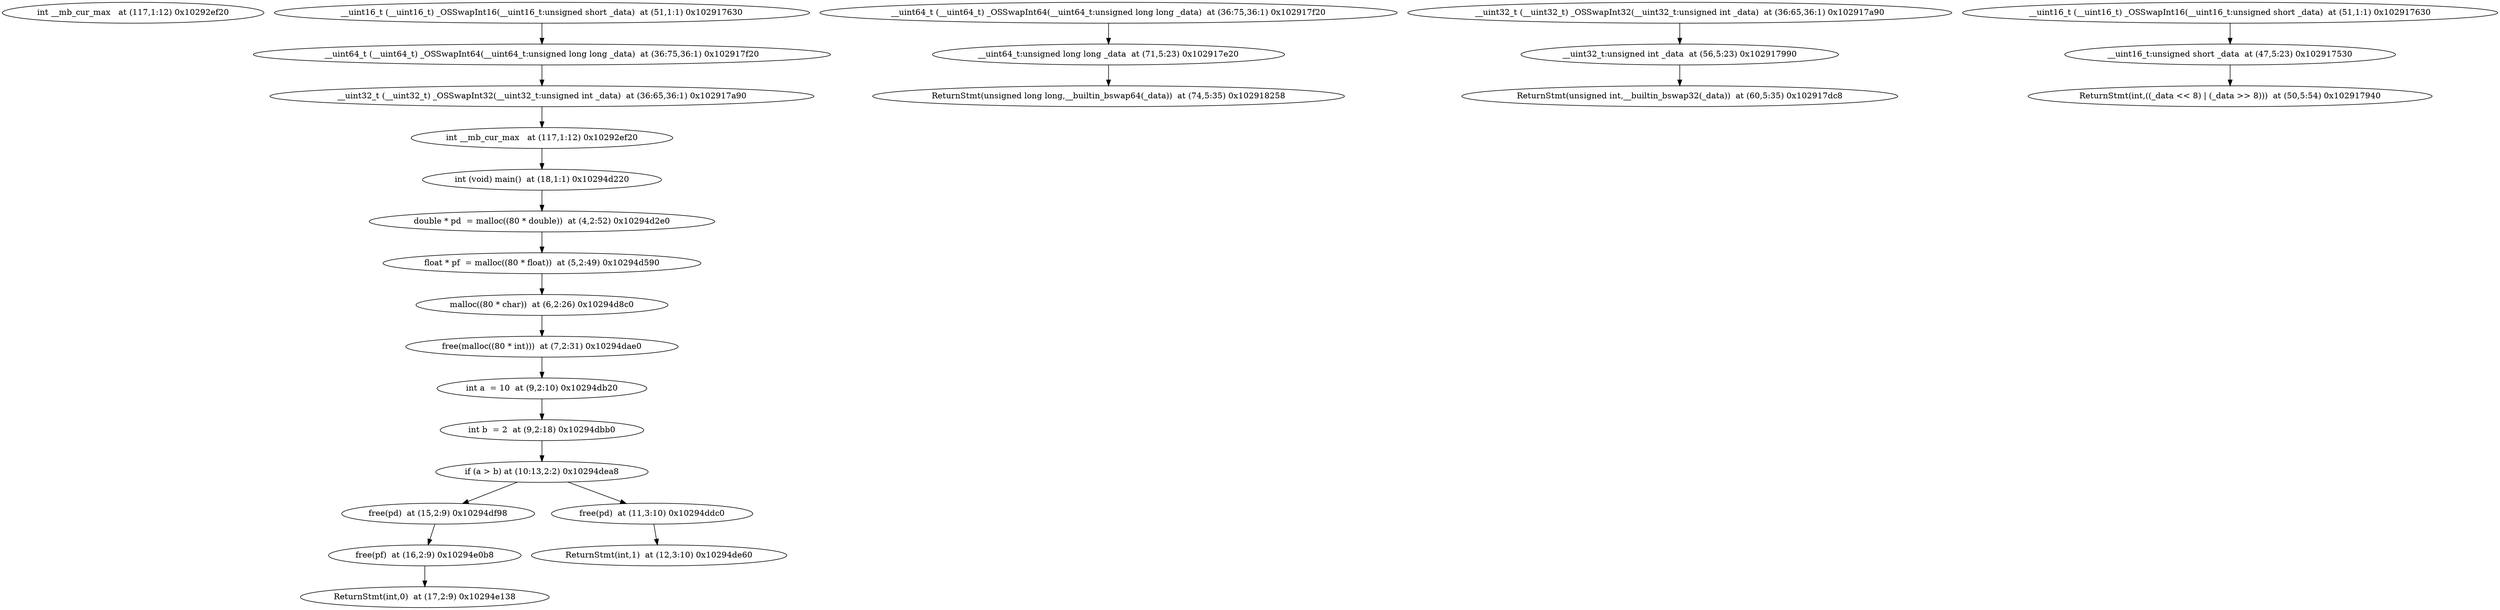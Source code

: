 digraph {
{__mb_cur_max0x10292ef20 [label="int __mb_cur_max   at (117,1:12) 0x10292ef20"]}
{main0x102917630 [label="__uint16_t (__uint16_t) _OSSwapInt16(__uint16_t:unsigned short _data)  at (51,1:1) 0x102917630"]} -> {main0x102917f20 [label="__uint64_t (__uint64_t) _OSSwapInt64(__uint64_t:unsigned long long _data)  at (36:75,36:1) 0x102917f20"]}
{main0x102917f20 [label="__uint64_t (__uint64_t) _OSSwapInt64(__uint64_t:unsigned long long _data)  at (36:75,36:1) 0x102917f20"]} -> {main0x102917a90 [label="__uint32_t (__uint32_t) _OSSwapInt32(__uint32_t:unsigned int _data)  at (36:65,36:1) 0x102917a90"]}
{main0x102917a90 [label="__uint32_t (__uint32_t) _OSSwapInt32(__uint32_t:unsigned int _data)  at (36:65,36:1) 0x102917a90"]} -> {main0x10292ef20 [label="int __mb_cur_max   at (117,1:12) 0x10292ef20"]}
{main0x10292ef20 [label="int __mb_cur_max   at (117,1:12) 0x10292ef20"]} -> {main0x10294d220 [label="int (void) main()  at (18,1:1) 0x10294d220"]}
{main0x10294d220 [label="int (void) main()  at (18,1:1) 0x10294d220"]} -> {main0x10294d2e0 [label="double * pd  = malloc((80 * double))  at (4,2:52) 0x10294d2e0"]}
{main0x10294d2e0 [label="double * pd  = malloc((80 * double))  at (4,2:52) 0x10294d2e0"]} -> {main0x10294d590 [label="float * pf  = malloc((80 * float))  at (5,2:49) 0x10294d590"]}
{main0x10294d590 [label="float * pf  = malloc((80 * float))  at (5,2:49) 0x10294d590"]} -> {main0x10294d8c0 [label="malloc((80 * char))  at (6,2:26) 0x10294d8c0"]}
{main0x10294d8c0 [label="malloc((80 * char))  at (6,2:26) 0x10294d8c0"]} -> {main0x10294dae0 [label="free(malloc((80 * int)))  at (7,2:31) 0x10294dae0"]}
{main0x10294dae0 [label="free(malloc((80 * int)))  at (7,2:31) 0x10294dae0"]} -> {main0x10294db20 [label="int a  = 10  at (9,2:10) 0x10294db20"]}
{main0x10294db20 [label="int a  = 10  at (9,2:10) 0x10294db20"]} -> {main0x10294dbb0 [label="int b  = 2  at (9,2:18) 0x10294dbb0"]}
{main0x10294dbb0 [label="int b  = 2  at (9,2:18) 0x10294dbb0"]} -> {main0x10294dea8 [label="if (a > b) at (10:13,2:2) 0x10294dea8"]}
{main0x10294dea8 [label="if (a > b) at (10:13,2:2) 0x10294dea8"]} -> {main0x10294df98 [label="free(pd)  at (15,2:9) 0x10294df98"]}
{main0x10294dea8 [label="if (a > b) at (10:13,2:2) 0x10294dea8"]} -> {main0x10294ddc0 [label="free(pd)  at (11,3:10) 0x10294ddc0"]}
{main0x10294df98 [label="free(pd)  at (15,2:9) 0x10294df98"]} -> {main0x10294e0b8 [label="free(pf)  at (16,2:9) 0x10294e0b8"]}
{main0x10294e0b8 [label="free(pf)  at (16,2:9) 0x10294e0b8"]} -> {main0x10294e138 [label="ReturnStmt(int,0)  at (17,2:9) 0x10294e138"]}
{main0x10294e138 [label="ReturnStmt(int,0)  at (17,2:9) 0x10294e138"]}
{main0x10294ddc0 [label="free(pd)  at (11,3:10) 0x10294ddc0"]} -> {main0x10294de60 [label="ReturnStmt(int,1)  at (12,3:10) 0x10294de60"]}
{main0x10294de60 [label="ReturnStmt(int,1)  at (12,3:10) 0x10294de60"]}
{_OSSwapInt640x102917f20 [label="__uint64_t (__uint64_t) _OSSwapInt64(__uint64_t:unsigned long long _data)  at (36:75,36:1) 0x102917f20"]} -> {_OSSwapInt640x102917e20 [label="__uint64_t:unsigned long long _data  at (71,5:23) 0x102917e20"]}
{_OSSwapInt640x102917e20 [label="__uint64_t:unsigned long long _data  at (71,5:23) 0x102917e20"]} -> {_OSSwapInt640x102918258 [label="ReturnStmt(unsigned long long,__builtin_bswap64(_data))  at (74,5:35) 0x102918258"]}
{_OSSwapInt640x102918258 [label="ReturnStmt(unsigned long long,__builtin_bswap64(_data))  at (74,5:35) 0x102918258"]}
{_OSSwapInt320x102917a90 [label="__uint32_t (__uint32_t) _OSSwapInt32(__uint32_t:unsigned int _data)  at (36:65,36:1) 0x102917a90"]} -> {_OSSwapInt320x102917990 [label="__uint32_t:unsigned int _data  at (56,5:23) 0x102917990"]}
{_OSSwapInt320x102917990 [label="__uint32_t:unsigned int _data  at (56,5:23) 0x102917990"]} -> {_OSSwapInt320x102917dc8 [label="ReturnStmt(unsigned int,__builtin_bswap32(_data))  at (60,5:35) 0x102917dc8"]}
{_OSSwapInt320x102917dc8 [label="ReturnStmt(unsigned int,__builtin_bswap32(_data))  at (60,5:35) 0x102917dc8"]}
{_OSSwapInt160x102917630 [label="__uint16_t (__uint16_t) _OSSwapInt16(__uint16_t:unsigned short _data)  at (51,1:1) 0x102917630"]} -> {_OSSwapInt160x102917530 [label="__uint16_t:unsigned short _data  at (47,5:23) 0x102917530"]}
{_OSSwapInt160x102917530 [label="__uint16_t:unsigned short _data  at (47,5:23) 0x102917530"]} -> {_OSSwapInt160x102917940 [label="ReturnStmt(int,((_data << 8) | (_data >> 8)))  at (50,5:54) 0x102917940"]}
{_OSSwapInt160x102917940 [label="ReturnStmt(int,((_data << 8) | (_data >> 8)))  at (50,5:54) 0x102917940"]}
}